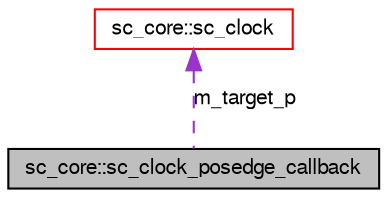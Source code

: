 digraph G
{
  edge [fontname="FreeSans",fontsize="10",labelfontname="FreeSans",labelfontsize="10"];
  node [fontname="FreeSans",fontsize="10",shape=record];
  Node1 [label="sc_core::sc_clock_posedge_callback",height=0.2,width=0.4,color="black", fillcolor="grey75", style="filled" fontcolor="black"];
  Node2 -> Node1 [dir=back,color="darkorchid3",fontsize="10",style="dashed",label="m_target_p",fontname="FreeSans"];
  Node2 [label="sc_core::sc_clock",height=0.2,width=0.4,color="red", fillcolor="white", style="filled",URL="$a00033.html"];
}
